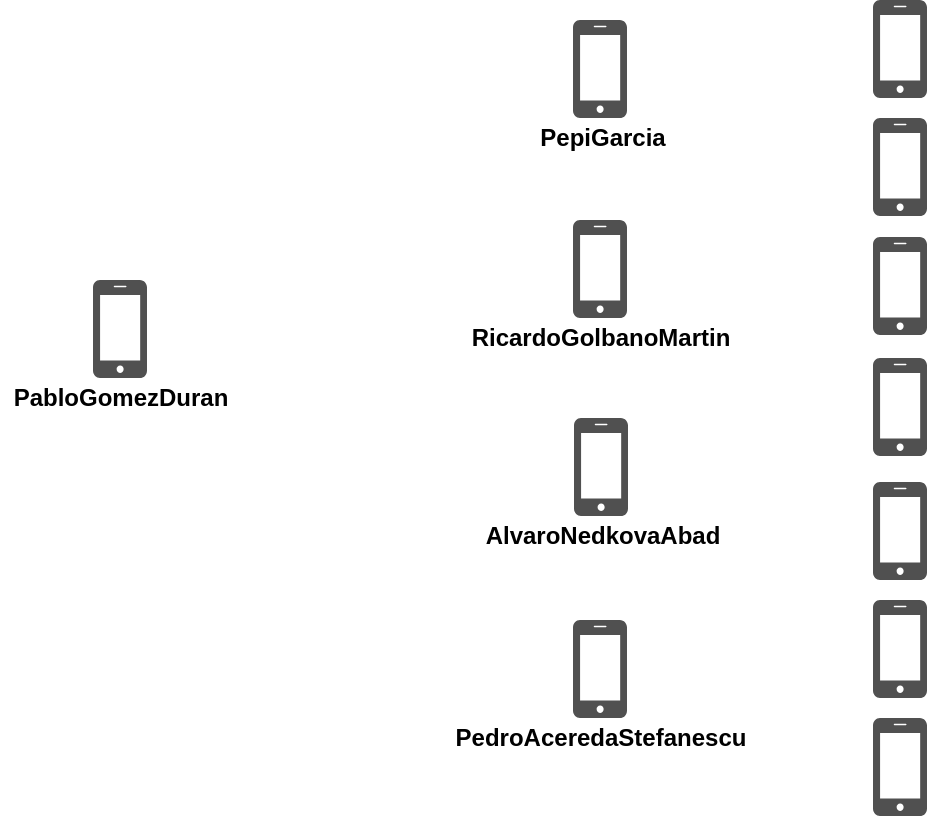 <mxfile version="12.9.8" type="device" pages="6"><diagram id="lGLQPVGKVvXacME6XfGE" name="1_WantToSentMsg"><mxGraphModel dx="998" dy="588" grid="1" gridSize="10" guides="1" tooltips="1" connect="1" arrows="1" fold="1" page="1" pageScale="1" pageWidth="827" pageHeight="1169" math="0" shadow="0"><root><mxCell id="0"/><mxCell id="1" parent="0"/><mxCell id="cwOEOD-z4oC2gfOI6fQ8-2" value="" style="pointerEvents=1;shadow=0;dashed=0;html=1;strokeColor=none;fillColor=#505050;labelPosition=center;verticalLabelPosition=bottom;verticalAlign=top;outlineConnect=0;align=center;shape=mxgraph.office.devices.cell_phone_iphone_proportional;" parent="1" vertex="1"><mxGeometry x="228.5" y="521" width="27" height="49" as="geometry"/></mxCell><mxCell id="cwOEOD-z4oC2gfOI6fQ8-3" value="" style="pointerEvents=1;shadow=0;dashed=0;html=1;strokeColor=none;fillColor=#505050;labelPosition=center;verticalLabelPosition=bottom;verticalAlign=top;outlineConnect=0;align=center;shape=mxgraph.office.devices.cell_phone_iphone_proportional;" parent="1" vertex="1"><mxGeometry x="468.5" y="691" width="27" height="49" as="geometry"/></mxCell><mxCell id="cwOEOD-z4oC2gfOI6fQ8-4" value="" style="pointerEvents=1;shadow=0;dashed=0;html=1;strokeColor=none;fillColor=#505050;labelPosition=center;verticalLabelPosition=bottom;verticalAlign=top;outlineConnect=0;align=center;shape=mxgraph.office.devices.cell_phone_iphone_proportional;" parent="1" vertex="1"><mxGeometry x="469" y="590" width="27" height="49" as="geometry"/></mxCell><mxCell id="cwOEOD-z4oC2gfOI6fQ8-5" value="" style="pointerEvents=1;shadow=0;dashed=0;html=1;strokeColor=none;fillColor=#505050;labelPosition=center;verticalLabelPosition=bottom;verticalAlign=top;outlineConnect=0;align=center;shape=mxgraph.office.devices.cell_phone_iphone_proportional;" parent="1" vertex="1"><mxGeometry x="468.5" y="491" width="27" height="49" as="geometry"/></mxCell><mxCell id="cwOEOD-z4oC2gfOI6fQ8-6" value="" style="pointerEvents=1;shadow=0;dashed=0;html=1;strokeColor=none;fillColor=#505050;labelPosition=center;verticalLabelPosition=bottom;verticalAlign=top;outlineConnect=0;align=center;shape=mxgraph.office.devices.cell_phone_iphone_proportional;" parent="1" vertex="1"><mxGeometry x="468.5" y="391" width="27" height="49" as="geometry"/></mxCell><mxCell id="cwOEOD-z4oC2gfOI6fQ8-21" value="" style="shape=image;html=1;verticalAlign=top;verticalLabelPosition=bottom;labelBackgroundColor=#ffffff;imageAspect=0;aspect=fixed;image=https://cdn4.iconfinder.com/data/icons/free-ui/64/v-26-128.png" parent="1" vertex="1"><mxGeometry x="232" y="501" width="20" height="20" as="geometry"/></mxCell><mxCell id="cwOEOD-z4oC2gfOI6fQ8-24" value="PabloGomezDuran" style="text;html=1;align=center;verticalAlign=middle;resizable=0;points=[];autosize=1;fontStyle=1" parent="1" vertex="1"><mxGeometry x="182" y="570" width="120" height="20" as="geometry"/></mxCell><mxCell id="cwOEOD-z4oC2gfOI6fQ8-25" value="RicardoGolbanoMartin" style="text;html=1;align=center;verticalAlign=middle;resizable=0;points=[];autosize=1;fontStyle=1" parent="1" vertex="1"><mxGeometry x="412" y="540" width="140" height="20" as="geometry"/></mxCell><mxCell id="cwOEOD-z4oC2gfOI6fQ8-26" value="PedroAceredaStefanescu" style="text;html=1;align=center;verticalAlign=middle;resizable=0;points=[];autosize=1;fontStyle=1" parent="1" vertex="1"><mxGeometry x="402" y="740" width="160" height="20" as="geometry"/></mxCell><mxCell id="cwOEOD-z4oC2gfOI6fQ8-27" value="AlvaroNedkovaAbad" style="text;html=1;align=center;verticalAlign=middle;resizable=0;points=[];autosize=1;fontStyle=1" parent="1" vertex="1"><mxGeometry x="417.5" y="639" width="130" height="20" as="geometry"/></mxCell><mxCell id="cwOEOD-z4oC2gfOI6fQ8-28" value="PepiGarcia" style="text;html=1;align=center;verticalAlign=middle;resizable=0;points=[];autosize=1;fontStyle=1" parent="1" vertex="1"><mxGeometry x="442.5" y="440" width="80" height="20" as="geometry"/></mxCell><mxCell id="cwOEOD-z4oC2gfOI6fQ8-31" value="" style="pointerEvents=1;shadow=0;dashed=0;html=1;strokeColor=none;fillColor=#505050;labelPosition=center;verticalLabelPosition=bottom;verticalAlign=top;outlineConnect=0;align=center;shape=mxgraph.office.devices.cell_phone_iphone_proportional;" parent="1" vertex="1"><mxGeometry x="618.5" y="560" width="27" height="49" as="geometry"/></mxCell><mxCell id="cwOEOD-z4oC2gfOI6fQ8-32" value="" style="pointerEvents=1;shadow=0;dashed=0;html=1;strokeColor=none;fillColor=#505050;labelPosition=center;verticalLabelPosition=bottom;verticalAlign=top;outlineConnect=0;align=center;shape=mxgraph.office.devices.cell_phone_iphone_proportional;" parent="1" vertex="1"><mxGeometry x="618.5" y="440" width="27" height="49" as="geometry"/></mxCell><mxCell id="cwOEOD-z4oC2gfOI6fQ8-33" value="" style="pointerEvents=1;shadow=0;dashed=0;html=1;strokeColor=none;fillColor=#505050;labelPosition=center;verticalLabelPosition=bottom;verticalAlign=top;outlineConnect=0;align=center;shape=mxgraph.office.devices.cell_phone_iphone_proportional;" parent="1" vertex="1"><mxGeometry x="618.5" y="381" width="27" height="49" as="geometry"/></mxCell><mxCell id="cwOEOD-z4oC2gfOI6fQ8-34" value="" style="pointerEvents=1;shadow=0;dashed=0;html=1;strokeColor=none;fillColor=#505050;labelPosition=center;verticalLabelPosition=bottom;verticalAlign=top;outlineConnect=0;align=center;shape=mxgraph.office.devices.cell_phone_iphone_proportional;" parent="1" vertex="1"><mxGeometry x="618.5" y="622" width="27" height="49" as="geometry"/></mxCell><mxCell id="cwOEOD-z4oC2gfOI6fQ8-35" value="" style="pointerEvents=1;shadow=0;dashed=0;html=1;strokeColor=none;fillColor=#505050;labelPosition=center;verticalLabelPosition=bottom;verticalAlign=top;outlineConnect=0;align=center;shape=mxgraph.office.devices.cell_phone_iphone_proportional;" parent="1" vertex="1"><mxGeometry x="618.5" y="681" width="27" height="49" as="geometry"/></mxCell><mxCell id="cwOEOD-z4oC2gfOI6fQ8-36" value="" style="pointerEvents=1;shadow=0;dashed=0;html=1;strokeColor=none;fillColor=#505050;labelPosition=center;verticalLabelPosition=bottom;verticalAlign=top;outlineConnect=0;align=center;shape=mxgraph.office.devices.cell_phone_iphone_proportional;" parent="1" vertex="1"><mxGeometry x="618.5" y="499.5" width="27" height="49" as="geometry"/></mxCell><mxCell id="cwOEOD-z4oC2gfOI6fQ8-37" value="" style="pointerEvents=1;shadow=0;dashed=0;html=1;strokeColor=none;fillColor=#505050;labelPosition=center;verticalLabelPosition=bottom;verticalAlign=top;outlineConnect=0;align=center;shape=mxgraph.office.devices.cell_phone_iphone_proportional;" parent="1" vertex="1"><mxGeometry x="618.5" y="740" width="27" height="49" as="geometry"/></mxCell><mxCell id="cwOEOD-z4oC2gfOI6fQ8-38" value="" style="shape=image;verticalLabelPosition=bottom;labelBackgroundColor=#ffffff;verticalAlign=top;aspect=fixed;imageAspect=0;image=https://cdn.discordapp.com/attachments/695740260474421300/696089769620275250/add-friend.png;" parent="1" vertex="1"><mxGeometry x="622.75" y="514.75" width="18.5" height="18.5" as="geometry"/></mxCell><mxCell id="cwOEOD-z4oC2gfOI6fQ8-39" value="" style="shape=image;verticalLabelPosition=bottom;labelBackgroundColor=#ffffff;verticalAlign=top;aspect=fixed;imageAspect=0;image=https://cdn.discordapp.com/attachments/695740260474421300/696089769620275250/add-friend.png;" parent="1" vertex="1"><mxGeometry x="622.75" y="637.25" width="18.5" height="18.5" as="geometry"/></mxCell><mxCell id="cwOEOD-z4oC2gfOI6fQ8-40" value="" style="shape=image;verticalLabelPosition=bottom;labelBackgroundColor=#ffffff;verticalAlign=top;aspect=fixed;imageAspect=0;image=https://cdn.discordapp.com/attachments/695740260474421300/696089769620275250/add-friend.png;" parent="1" vertex="1"><mxGeometry x="622.75" y="755.25" width="18.5" height="18.5" as="geometry"/></mxCell><mxCell id="cwOEOD-z4oC2gfOI6fQ8-41" value="" style="shape=image;verticalLabelPosition=bottom;labelBackgroundColor=#ffffff;verticalAlign=top;aspect=fixed;imageAspect=0;image=https://cdn.discordapp.com/attachments/695740260474421300/696089769620275250/add-friend.png;" parent="1" vertex="1"><mxGeometry x="472.75" y="406.25" width="18.5" height="18.5" as="geometry"/></mxCell><mxCell id="cwOEOD-z4oC2gfOI6fQ8-42" value="" style="shape=image;verticalLabelPosition=bottom;labelBackgroundColor=#ffffff;verticalAlign=top;aspect=fixed;imageAspect=0;image=https://cdn.discordapp.com/attachments/695740260474421300/696089769620275250/add-friend.png;" parent="1" vertex="1"><mxGeometry x="473.25" y="506.25" width="18.5" height="18.5" as="geometry"/></mxCell></root></mxGraphModel></diagram><diagram id="-YUhq-DxqX_0-aYN4oym" name="2_SentMsgToCloseNodes"><mxGraphModel dx="998" dy="588" grid="1" gridSize="10" guides="1" tooltips="1" connect="1" arrows="1" fold="1" page="1" pageScale="1" pageWidth="827" pageHeight="1169" math="0" shadow="0"><root><mxCell id="XX3fb3b1GdWtwNrJxlz1-0"/><mxCell id="XX3fb3b1GdWtwNrJxlz1-1" parent="XX3fb3b1GdWtwNrJxlz1-0"/><mxCell id="8pL3buR2wFAoOASnpkM0-0" value="" style="pointerEvents=1;shadow=0;dashed=0;html=1;strokeColor=none;fillColor=#505050;labelPosition=center;verticalLabelPosition=bottom;verticalAlign=top;outlineConnect=0;align=center;shape=mxgraph.office.devices.cell_phone_iphone_proportional;" parent="XX3fb3b1GdWtwNrJxlz1-1" vertex="1"><mxGeometry x="228.5" y="521" width="27" height="49" as="geometry"/></mxCell><mxCell id="8pL3buR2wFAoOASnpkM0-1" value="" style="endArrow=classic;html=1;" parent="XX3fb3b1GdWtwNrJxlz1-1" source="8pL3buR2wFAoOASnpkM0-0" target="8pL3buR2wFAoOASnpkM0-13" edge="1"><mxGeometry width="50" height="50" relative="1" as="geometry"><mxPoint x="278.5" y="571" as="sourcePoint"/><mxPoint x="468.5" y="432.25" as="targetPoint"/></mxGeometry></mxCell><mxCell id="8pL3buR2wFAoOASnpkM0-2" value="" style="endArrow=classic;html=1;" parent="XX3fb3b1GdWtwNrJxlz1-1" source="8pL3buR2wFAoOASnpkM0-0" target="8pL3buR2wFAoOASnpkM0-12" edge="1"><mxGeometry width="50" height="50" relative="1" as="geometry"><mxPoint x="265.5" y="548.75" as="sourcePoint"/><mxPoint x="468.5" y="508.694" as="targetPoint"/></mxGeometry></mxCell><mxCell id="8pL3buR2wFAoOASnpkM0-3" value="" style="endArrow=classic;html=1;" parent="XX3fb3b1GdWtwNrJxlz1-1" source="8pL3buR2wFAoOASnpkM0-0" target="8pL3buR2wFAoOASnpkM0-11" edge="1"><mxGeometry width="50" height="50" relative="1" as="geometry"><mxPoint x="265.5" y="553.306" as="sourcePoint"/><mxPoint x="468.5" y="582.306" as="targetPoint"/></mxGeometry></mxCell><mxCell id="8pL3buR2wFAoOASnpkM0-4" value="" style="endArrow=classic;html=1;entryX=0;entryY=0.612;entryDx=0;entryDy=0;entryPerimeter=0;" parent="XX3fb3b1GdWtwNrJxlz1-1" source="8pL3buR2wFAoOASnpkM0-0" target="8pL3buR2wFAoOASnpkM0-10" edge="1"><mxGeometry width="50" height="50" relative="1" as="geometry"><mxPoint x="265.5" y="557.694" as="sourcePoint"/><mxPoint x="468.5" y="658.75" as="targetPoint"/></mxGeometry></mxCell><mxCell id="8pL3buR2wFAoOASnpkM0-5" value="" style="shape=image;html=1;verticalAlign=top;verticalLabelPosition=bottom;labelBackgroundColor=#ffffff;imageAspect=0;aspect=fixed;image=https://cdn4.iconfinder.com/data/icons/free-ui/64/v-26-128.png" parent="XX3fb3b1GdWtwNrJxlz1-1" vertex="1"><mxGeometry x="358.5" y="651" width="20" height="20" as="geometry"/></mxCell><mxCell id="8pL3buR2wFAoOASnpkM0-6" value="" style="shape=image;html=1;verticalAlign=top;verticalLabelPosition=bottom;labelBackgroundColor=#ffffff;imageAspect=0;aspect=fixed;image=https://cdn4.iconfinder.com/data/icons/free-ui/64/v-26-128.png" parent="XX3fb3b1GdWtwNrJxlz1-1" vertex="1"><mxGeometry x="368.5" y="505.5" width="20" height="20" as="geometry"/></mxCell><mxCell id="8pL3buR2wFAoOASnpkM0-7" value="" style="shape=image;html=1;verticalAlign=top;verticalLabelPosition=bottom;labelBackgroundColor=#ffffff;imageAspect=0;aspect=fixed;image=https://cdn4.iconfinder.com/data/icons/free-ui/64/v-26-128.png" parent="XX3fb3b1GdWtwNrJxlz1-1" vertex="1"><mxGeometry x="358.5" y="450" width="20" height="20" as="geometry"/></mxCell><mxCell id="8pL3buR2wFAoOASnpkM0-8" value="" style="shape=image;html=1;verticalAlign=top;verticalLabelPosition=bottom;labelBackgroundColor=#ffffff;imageAspect=0;aspect=fixed;image=https://cdn4.iconfinder.com/data/icons/free-ui/64/v-26-128.png" parent="XX3fb3b1GdWtwNrJxlz1-1" vertex="1"><mxGeometry x="368.5" y="590" width="20" height="20" as="geometry"/></mxCell><mxCell id="8pL3buR2wFAoOASnpkM0-9" value="PabloGomezDuran" style="text;html=1;align=center;verticalAlign=middle;resizable=0;points=[];autosize=1;fontStyle=1" parent="XX3fb3b1GdWtwNrJxlz1-1" vertex="1"><mxGeometry x="182" y="570" width="120" height="20" as="geometry"/></mxCell><mxCell id="8pL3buR2wFAoOASnpkM0-10" value="" style="pointerEvents=1;shadow=0;dashed=0;html=1;strokeColor=none;fillColor=#505050;labelPosition=center;verticalLabelPosition=bottom;verticalAlign=top;outlineConnect=0;align=center;shape=mxgraph.office.devices.cell_phone_iphone_proportional;" parent="XX3fb3b1GdWtwNrJxlz1-1" vertex="1"><mxGeometry x="468.5" y="691" width="27" height="49" as="geometry"/></mxCell><mxCell id="8pL3buR2wFAoOASnpkM0-11" value="" style="pointerEvents=1;shadow=0;dashed=0;html=1;strokeColor=none;fillColor=#505050;labelPosition=center;verticalLabelPosition=bottom;verticalAlign=top;outlineConnect=0;align=center;shape=mxgraph.office.devices.cell_phone_iphone_proportional;" parent="XX3fb3b1GdWtwNrJxlz1-1" vertex="1"><mxGeometry x="469" y="590" width="27" height="49" as="geometry"/></mxCell><mxCell id="8pL3buR2wFAoOASnpkM0-12" value="" style="pointerEvents=1;shadow=0;dashed=0;html=1;strokeColor=none;fillColor=#505050;labelPosition=center;verticalLabelPosition=bottom;verticalAlign=top;outlineConnect=0;align=center;shape=mxgraph.office.devices.cell_phone_iphone_proportional;" parent="XX3fb3b1GdWtwNrJxlz1-1" vertex="1"><mxGeometry x="468.5" y="491" width="27" height="49" as="geometry"/></mxCell><mxCell id="8pL3buR2wFAoOASnpkM0-13" value="" style="pointerEvents=1;shadow=0;dashed=0;html=1;strokeColor=none;fillColor=#505050;labelPosition=center;verticalLabelPosition=bottom;verticalAlign=top;outlineConnect=0;align=center;shape=mxgraph.office.devices.cell_phone_iphone_proportional;" parent="XX3fb3b1GdWtwNrJxlz1-1" vertex="1"><mxGeometry x="468.5" y="391" width="27" height="49" as="geometry"/></mxCell><mxCell id="8pL3buR2wFAoOASnpkM0-14" value="RicardoGolbanoMartin" style="text;html=1;align=center;verticalAlign=middle;resizable=0;points=[];autosize=1;fontStyle=1" parent="XX3fb3b1GdWtwNrJxlz1-1" vertex="1"><mxGeometry x="412" y="540" width="140" height="20" as="geometry"/></mxCell><mxCell id="8pL3buR2wFAoOASnpkM0-15" value="PedroAceredaStefanescu" style="text;html=1;align=center;verticalAlign=middle;resizable=0;points=[];autosize=1;fontStyle=1" parent="XX3fb3b1GdWtwNrJxlz1-1" vertex="1"><mxGeometry x="402" y="740" width="160" height="20" as="geometry"/></mxCell><mxCell id="8pL3buR2wFAoOASnpkM0-16" value="AlvaroNedkovaAbad" style="text;html=1;align=center;verticalAlign=middle;resizable=0;points=[];autosize=1;fontStyle=1" parent="XX3fb3b1GdWtwNrJxlz1-1" vertex="1"><mxGeometry x="417.5" y="639" width="130" height="20" as="geometry"/></mxCell><mxCell id="8pL3buR2wFAoOASnpkM0-17" value="PepiGarcia" style="text;html=1;align=center;verticalAlign=middle;resizable=0;points=[];autosize=1;fontStyle=1" parent="XX3fb3b1GdWtwNrJxlz1-1" vertex="1"><mxGeometry x="442.5" y="440" width="80" height="20" as="geometry"/></mxCell><mxCell id="8pL3buR2wFAoOASnpkM0-18" value="" style="pointerEvents=1;shadow=0;dashed=0;html=1;strokeColor=none;fillColor=#505050;labelPosition=center;verticalLabelPosition=bottom;verticalAlign=top;outlineConnect=0;align=center;shape=mxgraph.office.devices.cell_phone_iphone_proportional;" parent="XX3fb3b1GdWtwNrJxlz1-1" vertex="1"><mxGeometry x="618.5" y="560" width="27" height="49" as="geometry"/></mxCell><mxCell id="8pL3buR2wFAoOASnpkM0-19" value="" style="pointerEvents=1;shadow=0;dashed=0;html=1;strokeColor=none;fillColor=#505050;labelPosition=center;verticalLabelPosition=bottom;verticalAlign=top;outlineConnect=0;align=center;shape=mxgraph.office.devices.cell_phone_iphone_proportional;" parent="XX3fb3b1GdWtwNrJxlz1-1" vertex="1"><mxGeometry x="618.5" y="440" width="27" height="49" as="geometry"/></mxCell><mxCell id="8pL3buR2wFAoOASnpkM0-20" value="" style="pointerEvents=1;shadow=0;dashed=0;html=1;strokeColor=none;fillColor=#505050;labelPosition=center;verticalLabelPosition=bottom;verticalAlign=top;outlineConnect=0;align=center;shape=mxgraph.office.devices.cell_phone_iphone_proportional;" parent="XX3fb3b1GdWtwNrJxlz1-1" vertex="1"><mxGeometry x="618.5" y="381" width="27" height="49" as="geometry"/></mxCell><mxCell id="8pL3buR2wFAoOASnpkM0-21" value="" style="pointerEvents=1;shadow=0;dashed=0;html=1;strokeColor=none;fillColor=#505050;labelPosition=center;verticalLabelPosition=bottom;verticalAlign=top;outlineConnect=0;align=center;shape=mxgraph.office.devices.cell_phone_iphone_proportional;" parent="XX3fb3b1GdWtwNrJxlz1-1" vertex="1"><mxGeometry x="618.5" y="622" width="27" height="49" as="geometry"/></mxCell><mxCell id="8pL3buR2wFAoOASnpkM0-22" value="" style="pointerEvents=1;shadow=0;dashed=0;html=1;strokeColor=none;fillColor=#505050;labelPosition=center;verticalLabelPosition=bottom;verticalAlign=top;outlineConnect=0;align=center;shape=mxgraph.office.devices.cell_phone_iphone_proportional;" parent="XX3fb3b1GdWtwNrJxlz1-1" vertex="1"><mxGeometry x="618.5" y="681" width="27" height="49" as="geometry"/></mxCell><mxCell id="8pL3buR2wFAoOASnpkM0-23" value="" style="pointerEvents=1;shadow=0;dashed=0;html=1;strokeColor=none;fillColor=#505050;labelPosition=center;verticalLabelPosition=bottom;verticalAlign=top;outlineConnect=0;align=center;shape=mxgraph.office.devices.cell_phone_iphone_proportional;" parent="XX3fb3b1GdWtwNrJxlz1-1" vertex="1"><mxGeometry x="618.5" y="499.5" width="27" height="49" as="geometry"/></mxCell><mxCell id="8pL3buR2wFAoOASnpkM0-24" value="" style="pointerEvents=1;shadow=0;dashed=0;html=1;strokeColor=none;fillColor=#505050;labelPosition=center;verticalLabelPosition=bottom;verticalAlign=top;outlineConnect=0;align=center;shape=mxgraph.office.devices.cell_phone_iphone_proportional;" parent="XX3fb3b1GdWtwNrJxlz1-1" vertex="1"><mxGeometry x="618.5" y="740" width="27" height="49" as="geometry"/></mxCell><mxCell id="8pL3buR2wFAoOASnpkM0-25" value="" style="shape=image;verticalLabelPosition=bottom;labelBackgroundColor=#ffffff;verticalAlign=top;aspect=fixed;imageAspect=0;image=https://cdn.discordapp.com/attachments/695740260474421300/696089769620275250/add-friend.png;" parent="XX3fb3b1GdWtwNrJxlz1-1" vertex="1"><mxGeometry x="622.75" y="514.75" width="18.5" height="18.5" as="geometry"/></mxCell><mxCell id="8pL3buR2wFAoOASnpkM0-26" value="" style="shape=image;verticalLabelPosition=bottom;labelBackgroundColor=#ffffff;verticalAlign=top;aspect=fixed;imageAspect=0;image=https://cdn.discordapp.com/attachments/695740260474421300/696089769620275250/add-friend.png;" parent="XX3fb3b1GdWtwNrJxlz1-1" vertex="1"><mxGeometry x="622.75" y="637.25" width="18.5" height="18.5" as="geometry"/></mxCell><mxCell id="8pL3buR2wFAoOASnpkM0-27" value="" style="shape=image;verticalLabelPosition=bottom;labelBackgroundColor=#ffffff;verticalAlign=top;aspect=fixed;imageAspect=0;image=https://cdn.discordapp.com/attachments/695740260474421300/696089769620275250/add-friend.png;" parent="XX3fb3b1GdWtwNrJxlz1-1" vertex="1"><mxGeometry x="622.75" y="755.25" width="18.5" height="18.5" as="geometry"/></mxCell><mxCell id="8pL3buR2wFAoOASnpkM0-28" value="" style="shape=image;verticalLabelPosition=bottom;labelBackgroundColor=#ffffff;verticalAlign=top;aspect=fixed;imageAspect=0;image=https://cdn.discordapp.com/attachments/695740260474421300/696089769620275250/add-friend.png;" parent="XX3fb3b1GdWtwNrJxlz1-1" vertex="1"><mxGeometry x="472.75" y="406.25" width="18.5" height="18.5" as="geometry"/></mxCell><mxCell id="8pL3buR2wFAoOASnpkM0-29" value="" style="shape=image;verticalLabelPosition=bottom;labelBackgroundColor=#ffffff;verticalAlign=top;aspect=fixed;imageAspect=0;image=https://cdn.discordapp.com/attachments/695740260474421300/696089769620275250/add-friend.png;" parent="XX3fb3b1GdWtwNrJxlz1-1" vertex="1"><mxGeometry x="473.25" y="506.25" width="18.5" height="18.5" as="geometry"/></mxCell></root></mxGraphModel></diagram><diagram id="1uxezKSNGuDd1SOYGRXi" name="3_NodesToOhterNodes"><mxGraphModel dx="998" dy="588" grid="1" gridSize="10" guides="1" tooltips="1" connect="1" arrows="1" fold="1" page="1" pageScale="1" pageWidth="827" pageHeight="1169" math="0" shadow="0"><root><mxCell id="8YBxcn1XYPXq8IDSd89--0"/><mxCell id="8YBxcn1XYPXq8IDSd89--1" parent="8YBxcn1XYPXq8IDSd89--0"/><mxCell id="8YBxcn1XYPXq8IDSd89--2" value="" style="pointerEvents=1;shadow=0;dashed=0;html=1;strokeColor=none;fillColor=#505050;labelPosition=center;verticalLabelPosition=bottom;verticalAlign=top;outlineConnect=0;align=center;shape=mxgraph.office.devices.cell_phone_iphone_proportional;" parent="8YBxcn1XYPXq8IDSd89--1" vertex="1"><mxGeometry x="228.5" y="526" width="27" height="49" as="geometry"/></mxCell><mxCell id="8YBxcn1XYPXq8IDSd89--3" value="" style="shape=image;html=1;verticalAlign=top;verticalLabelPosition=bottom;labelBackgroundColor=#ffffff;imageAspect=0;aspect=fixed;image=https://cdn4.iconfinder.com/data/icons/free-ui/64/v-26-128.png" parent="8YBxcn1XYPXq8IDSd89--1" vertex="1"><mxGeometry x="472.5" y="676" width="20" height="20" as="geometry"/></mxCell><mxCell id="8YBxcn1XYPXq8IDSd89--4" value="" style="shape=image;html=1;verticalAlign=top;verticalLabelPosition=bottom;labelBackgroundColor=#ffffff;imageAspect=0;aspect=fixed;image=https://cdn4.iconfinder.com/data/icons/free-ui/64/v-26-128.png" parent="8YBxcn1XYPXq8IDSd89--1" vertex="1"><mxGeometry x="472" y="475" width="20" height="20" as="geometry"/></mxCell><mxCell id="8YBxcn1XYPXq8IDSd89--5" value="" style="shape=image;html=1;verticalAlign=top;verticalLabelPosition=bottom;labelBackgroundColor=#ffffff;imageAspect=0;aspect=fixed;image=https://cdn4.iconfinder.com/data/icons/free-ui/64/v-26-128.png" parent="8YBxcn1XYPXq8IDSd89--1" vertex="1"><mxGeometry x="472.5" y="376" width="20" height="20" as="geometry"/></mxCell><mxCell id="8YBxcn1XYPXq8IDSd89--6" value="" style="shape=image;html=1;verticalAlign=top;verticalLabelPosition=bottom;labelBackgroundColor=#ffffff;imageAspect=0;aspect=fixed;image=https://cdn4.iconfinder.com/data/icons/free-ui/64/v-26-128.png" parent="8YBxcn1XYPXq8IDSd89--1" vertex="1"><mxGeometry x="472" y="575" width="20" height="20" as="geometry"/></mxCell><mxCell id="8YBxcn1XYPXq8IDSd89--7" value="PabloGomezDuran" style="text;html=1;align=center;verticalAlign=middle;resizable=0;points=[];autosize=1;fontStyle=1" parent="8YBxcn1XYPXq8IDSd89--1" vertex="1"><mxGeometry x="182" y="575" width="120" height="20" as="geometry"/></mxCell><mxCell id="8YBxcn1XYPXq8IDSd89--8" value="" style="pointerEvents=1;shadow=0;dashed=0;html=1;strokeColor=none;fillColor=#505050;labelPosition=center;verticalLabelPosition=bottom;verticalAlign=top;outlineConnect=0;align=center;shape=mxgraph.office.devices.cell_phone_iphone_proportional;" parent="8YBxcn1XYPXq8IDSd89--1" vertex="1"><mxGeometry x="468.5" y="696" width="27" height="49" as="geometry"/></mxCell><mxCell id="8YBxcn1XYPXq8IDSd89--9" value="" style="pointerEvents=1;shadow=0;dashed=0;html=1;strokeColor=none;fillColor=#505050;labelPosition=center;verticalLabelPosition=bottom;verticalAlign=top;outlineConnect=0;align=center;shape=mxgraph.office.devices.cell_phone_iphone_proportional;" parent="8YBxcn1XYPXq8IDSd89--1" vertex="1"><mxGeometry x="469" y="595" width="27" height="49" as="geometry"/></mxCell><mxCell id="8YBxcn1XYPXq8IDSd89--10" value="" style="pointerEvents=1;shadow=0;dashed=0;html=1;strokeColor=none;fillColor=#505050;labelPosition=center;verticalLabelPosition=bottom;verticalAlign=top;outlineConnect=0;align=center;shape=mxgraph.office.devices.cell_phone_iphone_proportional;" parent="8YBxcn1XYPXq8IDSd89--1" vertex="1"><mxGeometry x="468.5" y="496" width="27" height="49" as="geometry"/></mxCell><mxCell id="8YBxcn1XYPXq8IDSd89--11" value="" style="pointerEvents=1;shadow=0;dashed=0;html=1;strokeColor=none;fillColor=#505050;labelPosition=center;verticalLabelPosition=bottom;verticalAlign=top;outlineConnect=0;align=center;shape=mxgraph.office.devices.cell_phone_iphone_proportional;" parent="8YBxcn1XYPXq8IDSd89--1" vertex="1"><mxGeometry x="468.5" y="396" width="27" height="49" as="geometry"/></mxCell><mxCell id="8YBxcn1XYPXq8IDSd89--12" value="RicardoGolbanoMartin" style="text;html=1;align=center;verticalAlign=middle;resizable=0;points=[];autosize=1;fontStyle=1" parent="8YBxcn1XYPXq8IDSd89--1" vertex="1"><mxGeometry x="412" y="545" width="140" height="20" as="geometry"/></mxCell><mxCell id="8YBxcn1XYPXq8IDSd89--13" value="PedroAceredaStefanescu" style="text;html=1;align=center;verticalAlign=middle;resizable=0;points=[];autosize=1;fontStyle=1" parent="8YBxcn1XYPXq8IDSd89--1" vertex="1"><mxGeometry x="402" y="745" width="160" height="20" as="geometry"/></mxCell><mxCell id="8YBxcn1XYPXq8IDSd89--14" value="AlvaroNedkovaAbad" style="text;html=1;align=center;verticalAlign=middle;resizable=0;points=[];autosize=1;fontStyle=1" parent="8YBxcn1XYPXq8IDSd89--1" vertex="1"><mxGeometry x="417.5" y="644" width="130" height="20" as="geometry"/></mxCell><mxCell id="8YBxcn1XYPXq8IDSd89--15" value="PepiGarcia" style="text;html=1;align=center;verticalAlign=middle;resizable=0;points=[];autosize=1;fontStyle=1" parent="8YBxcn1XYPXq8IDSd89--1" vertex="1"><mxGeometry x="442.5" y="445" width="80" height="20" as="geometry"/></mxCell><mxCell id="8YBxcn1XYPXq8IDSd89--16" value="" style="pointerEvents=1;shadow=0;dashed=0;html=1;strokeColor=none;fillColor=#505050;labelPosition=center;verticalLabelPosition=bottom;verticalAlign=top;outlineConnect=0;align=center;shape=mxgraph.office.devices.cell_phone_iphone_proportional;" parent="8YBxcn1XYPXq8IDSd89--1" vertex="1"><mxGeometry x="618.5" y="565" width="27" height="49" as="geometry"/></mxCell><mxCell id="8YBxcn1XYPXq8IDSd89--17" value="" style="pointerEvents=1;shadow=0;dashed=0;html=1;strokeColor=none;fillColor=#505050;labelPosition=center;verticalLabelPosition=bottom;verticalAlign=top;outlineConnect=0;align=center;shape=mxgraph.office.devices.cell_phone_iphone_proportional;" parent="8YBxcn1XYPXq8IDSd89--1" vertex="1"><mxGeometry x="618.5" y="445" width="27" height="49" as="geometry"/></mxCell><mxCell id="8YBxcn1XYPXq8IDSd89--18" value="" style="pointerEvents=1;shadow=0;dashed=0;html=1;strokeColor=none;fillColor=#505050;labelPosition=center;verticalLabelPosition=bottom;verticalAlign=top;outlineConnect=0;align=center;shape=mxgraph.office.devices.cell_phone_iphone_proportional;" parent="8YBxcn1XYPXq8IDSd89--1" vertex="1"><mxGeometry x="618.5" y="386" width="27" height="49" as="geometry"/></mxCell><mxCell id="8YBxcn1XYPXq8IDSd89--19" value="" style="pointerEvents=1;shadow=0;dashed=0;html=1;strokeColor=none;fillColor=#505050;labelPosition=center;verticalLabelPosition=bottom;verticalAlign=top;outlineConnect=0;align=center;shape=mxgraph.office.devices.cell_phone_iphone_proportional;" parent="8YBxcn1XYPXq8IDSd89--1" vertex="1"><mxGeometry x="618.5" y="627" width="27" height="49" as="geometry"/></mxCell><mxCell id="8YBxcn1XYPXq8IDSd89--20" value="" style="pointerEvents=1;shadow=0;dashed=0;html=1;strokeColor=none;fillColor=#505050;labelPosition=center;verticalLabelPosition=bottom;verticalAlign=top;outlineConnect=0;align=center;shape=mxgraph.office.devices.cell_phone_iphone_proportional;" parent="8YBxcn1XYPXq8IDSd89--1" vertex="1"><mxGeometry x="618.5" y="686" width="27" height="49" as="geometry"/></mxCell><mxCell id="8YBxcn1XYPXq8IDSd89--21" value="" style="pointerEvents=1;shadow=0;dashed=0;html=1;strokeColor=none;fillColor=#505050;labelPosition=center;verticalLabelPosition=bottom;verticalAlign=top;outlineConnect=0;align=center;shape=mxgraph.office.devices.cell_phone_iphone_proportional;" parent="8YBxcn1XYPXq8IDSd89--1" vertex="1"><mxGeometry x="618.5" y="504.5" width="27" height="49" as="geometry"/></mxCell><mxCell id="8YBxcn1XYPXq8IDSd89--22" value="" style="pointerEvents=1;shadow=0;dashed=0;html=1;strokeColor=none;fillColor=#505050;labelPosition=center;verticalLabelPosition=bottom;verticalAlign=top;outlineConnect=0;align=center;shape=mxgraph.office.devices.cell_phone_iphone_proportional;" parent="8YBxcn1XYPXq8IDSd89--1" vertex="1"><mxGeometry x="618.5" y="745" width="27" height="49" as="geometry"/></mxCell><mxCell id="8YBxcn1XYPXq8IDSd89--23" value="" style="endArrow=classic;html=1;" parent="8YBxcn1XYPXq8IDSd89--1" source="8YBxcn1XYPXq8IDSd89--8" target="8YBxcn1XYPXq8IDSd89--19" edge="1"><mxGeometry width="50" height="50" relative="1" as="geometry"><mxPoint x="538.5" y="736" as="sourcePoint"/><mxPoint x="588.5" y="686" as="targetPoint"/></mxGeometry></mxCell><mxCell id="8YBxcn1XYPXq8IDSd89--24" value="" style="endArrow=classic;html=1;" parent="8YBxcn1XYPXq8IDSd89--1" source="8YBxcn1XYPXq8IDSd89--8" target="8YBxcn1XYPXq8IDSd89--20" edge="1"><mxGeometry width="50" height="50" relative="1" as="geometry"><mxPoint x="505.5" y="724.29" as="sourcePoint"/><mxPoint x="628.5" y="667.71" as="targetPoint"/></mxGeometry></mxCell><mxCell id="8YBxcn1XYPXq8IDSd89--25" value="" style="endArrow=classic;html=1;" parent="8YBxcn1XYPXq8IDSd89--1" source="8YBxcn1XYPXq8IDSd89--8" target="8YBxcn1XYPXq8IDSd89--22" edge="1"><mxGeometry width="50" height="50" relative="1" as="geometry"><mxPoint x="505.5" y="729.6" as="sourcePoint"/><mxPoint x="628.5" y="721.4" as="targetPoint"/></mxGeometry></mxCell><mxCell id="8YBxcn1XYPXq8IDSd89--26" value="" style="endArrow=classic;html=1;" parent="8YBxcn1XYPXq8IDSd89--1" source="8YBxcn1XYPXq8IDSd89--9" target="8YBxcn1XYPXq8IDSd89--19" edge="1"><mxGeometry width="50" height="50" relative="1" as="geometry"><mxPoint x="505.5" y="724.29" as="sourcePoint"/><mxPoint x="628.5" y="667.71" as="targetPoint"/></mxGeometry></mxCell><mxCell id="8YBxcn1XYPXq8IDSd89--27" value="" style="endArrow=classic;html=1;" parent="8YBxcn1XYPXq8IDSd89--1" source="8YBxcn1XYPXq8IDSd89--10" target="8YBxcn1XYPXq8IDSd89--16" edge="1"><mxGeometry width="50" height="50" relative="1" as="geometry"><mxPoint x="530.5" y="528.5" as="sourcePoint"/><mxPoint x="653" y="552.22" as="targetPoint"/></mxGeometry></mxCell><mxCell id="8YBxcn1XYPXq8IDSd89--28" value="" style="endArrow=classic;html=1;" parent="8YBxcn1XYPXq8IDSd89--1" source="8YBxcn1XYPXq8IDSd89--10" target="8YBxcn1XYPXq8IDSd89--17" edge="1"><mxGeometry width="50" height="50" relative="1" as="geometry"><mxPoint x="530.5" y="528.5" as="sourcePoint"/><mxPoint x="628.5" y="591.387" as="targetPoint"/></mxGeometry></mxCell><mxCell id="8YBxcn1XYPXq8IDSd89--29" value="" style="endArrow=classic;html=1;" parent="8YBxcn1XYPXq8IDSd89--1" source="8YBxcn1XYPXq8IDSd89--11" target="8YBxcn1XYPXq8IDSd89--21" edge="1"><mxGeometry width="50" height="50" relative="1" as="geometry"><mxPoint x="530.5" y="466" as="sourcePoint"/><mxPoint x="628.5" y="487.347" as="targetPoint"/></mxGeometry></mxCell><mxCell id="8YBxcn1XYPXq8IDSd89--30" value="" style="endArrow=classic;html=1;" parent="8YBxcn1XYPXq8IDSd89--1" source="8YBxcn1XYPXq8IDSd89--11" target="8YBxcn1XYPXq8IDSd89--18" edge="1"><mxGeometry width="50" height="50" relative="1" as="geometry"><mxPoint x="530.5" y="428.5" as="sourcePoint"/><mxPoint x="628.5" y="525.633" as="targetPoint"/></mxGeometry></mxCell><mxCell id="8YBxcn1XYPXq8IDSd89--31" value="" style="shape=image;verticalLabelPosition=bottom;labelBackgroundColor=#ffffff;verticalAlign=top;aspect=fixed;imageAspect=0;image=https://cdn.discordapp.com/attachments/695740260474421300/696089769620275250/add-friend.png;" parent="8YBxcn1XYPXq8IDSd89--1" vertex="1"><mxGeometry x="622.75" y="519.75" width="18.5" height="18.5" as="geometry"/></mxCell><mxCell id="8YBxcn1XYPXq8IDSd89--32" value="" style="shape=image;verticalLabelPosition=bottom;labelBackgroundColor=#ffffff;verticalAlign=top;aspect=fixed;imageAspect=0;image=https://cdn.discordapp.com/attachments/695740260474421300/696089769620275250/add-friend.png;" parent="8YBxcn1XYPXq8IDSd89--1" vertex="1"><mxGeometry x="622.75" y="642.25" width="18.5" height="18.5" as="geometry"/></mxCell><mxCell id="8YBxcn1XYPXq8IDSd89--33" value="" style="shape=image;verticalLabelPosition=bottom;labelBackgroundColor=#ffffff;verticalAlign=top;aspect=fixed;imageAspect=0;image=https://cdn.discordapp.com/attachments/695740260474421300/696089769620275250/add-friend.png;" parent="8YBxcn1XYPXq8IDSd89--1" vertex="1"><mxGeometry x="622.75" y="760.25" width="18.5" height="18.5" as="geometry"/></mxCell><mxCell id="8YBxcn1XYPXq8IDSd89--34" value="" style="shape=image;verticalLabelPosition=bottom;labelBackgroundColor=#ffffff;verticalAlign=top;aspect=fixed;imageAspect=0;image=https://cdn.discordapp.com/attachments/695740260474421300/696089769620275250/add-friend.png;" parent="8YBxcn1XYPXq8IDSd89--1" vertex="1"><mxGeometry x="472.75" y="411.25" width="18.5" height="18.5" as="geometry"/></mxCell><mxCell id="8YBxcn1XYPXq8IDSd89--35" value="" style="shape=image;verticalLabelPosition=bottom;labelBackgroundColor=#ffffff;verticalAlign=top;aspect=fixed;imageAspect=0;image=https://cdn.discordapp.com/attachments/695740260474421300/696089769620275250/add-friend.png;" parent="8YBxcn1XYPXq8IDSd89--1" vertex="1"><mxGeometry x="473.25" y="511.25" width="18.5" height="18.5" as="geometry"/></mxCell></root></mxGraphModel></diagram><diagram id="Ko_NUfnJQ7RwSAIbZq2Y" name="23_sendMsgs"><mxGraphModel dx="998" dy="588" grid="1" gridSize="10" guides="1" tooltips="1" connect="1" arrows="1" fold="1" page="1" pageScale="1" pageWidth="827" pageHeight="1169" math="0" shadow="0"><root><mxCell id="GLp1xOfwfkfcXyAucTCz-0"/><mxCell id="GLp1xOfwfkfcXyAucTCz-1" parent="GLp1xOfwfkfcXyAucTCz-0"/><mxCell id="xhv_7MrwfX2fYmrxya3b-0" value="" style="pointerEvents=1;shadow=0;dashed=0;html=1;strokeColor=none;fillColor=#505050;labelPosition=center;verticalLabelPosition=bottom;verticalAlign=top;outlineConnect=0;align=center;shape=mxgraph.office.devices.cell_phone_iphone_proportional;" vertex="1" parent="GLp1xOfwfkfcXyAucTCz-1"><mxGeometry x="228.5" y="526" width="27" height="49" as="geometry"/></mxCell><mxCell id="xhv_7MrwfX2fYmrxya3b-5" value="PabloGomezDuran" style="text;html=1;align=center;verticalAlign=middle;resizable=0;points=[];autosize=1;fontStyle=1" vertex="1" parent="GLp1xOfwfkfcXyAucTCz-1"><mxGeometry x="182" y="575" width="120" height="20" as="geometry"/></mxCell><mxCell id="xhv_7MrwfX2fYmrxya3b-6" value="" style="pointerEvents=1;shadow=0;dashed=0;html=1;strokeColor=none;fillColor=#505050;labelPosition=center;verticalLabelPosition=bottom;verticalAlign=top;outlineConnect=0;align=center;shape=mxgraph.office.devices.cell_phone_iphone_proportional;" vertex="1" parent="GLp1xOfwfkfcXyAucTCz-1"><mxGeometry x="468.5" y="696" width="27" height="49" as="geometry"/></mxCell><mxCell id="xhv_7MrwfX2fYmrxya3b-7" value="" style="pointerEvents=1;shadow=0;dashed=0;html=1;strokeColor=none;fillColor=#505050;labelPosition=center;verticalLabelPosition=bottom;verticalAlign=top;outlineConnect=0;align=center;shape=mxgraph.office.devices.cell_phone_iphone_proportional;" vertex="1" parent="GLp1xOfwfkfcXyAucTCz-1"><mxGeometry x="469" y="595" width="27" height="49" as="geometry"/></mxCell><mxCell id="xhv_7MrwfX2fYmrxya3b-8" value="" style="pointerEvents=1;shadow=0;dashed=0;html=1;strokeColor=none;fillColor=#505050;labelPosition=center;verticalLabelPosition=bottom;verticalAlign=top;outlineConnect=0;align=center;shape=mxgraph.office.devices.cell_phone_iphone_proportional;" vertex="1" parent="GLp1xOfwfkfcXyAucTCz-1"><mxGeometry x="468.5" y="496" width="27" height="49" as="geometry"/></mxCell><mxCell id="xhv_7MrwfX2fYmrxya3b-9" value="" style="pointerEvents=1;shadow=0;dashed=0;html=1;strokeColor=none;fillColor=#505050;labelPosition=center;verticalLabelPosition=bottom;verticalAlign=top;outlineConnect=0;align=center;shape=mxgraph.office.devices.cell_phone_iphone_proportional;" vertex="1" parent="GLp1xOfwfkfcXyAucTCz-1"><mxGeometry x="468.5" y="396" width="27" height="49" as="geometry"/></mxCell><mxCell id="xhv_7MrwfX2fYmrxya3b-10" value="RicardoGolbanoMartin" style="text;html=1;align=center;verticalAlign=middle;resizable=0;points=[];autosize=1;fontStyle=1" vertex="1" parent="GLp1xOfwfkfcXyAucTCz-1"><mxGeometry x="412" y="545" width="140" height="20" as="geometry"/></mxCell><mxCell id="xhv_7MrwfX2fYmrxya3b-11" value="PedroAceredaStefanescu" style="text;html=1;align=center;verticalAlign=middle;resizable=0;points=[];autosize=1;fontStyle=1" vertex="1" parent="GLp1xOfwfkfcXyAucTCz-1"><mxGeometry x="402" y="745" width="160" height="20" as="geometry"/></mxCell><mxCell id="xhv_7MrwfX2fYmrxya3b-12" value="AlvaroNedkovaAbad" style="text;html=1;align=center;verticalAlign=middle;resizable=0;points=[];autosize=1;fontStyle=1" vertex="1" parent="GLp1xOfwfkfcXyAucTCz-1"><mxGeometry x="417.5" y="644" width="130" height="20" as="geometry"/></mxCell><mxCell id="xhv_7MrwfX2fYmrxya3b-13" value="PepiGarcia" style="text;html=1;align=center;verticalAlign=middle;resizable=0;points=[];autosize=1;fontStyle=1" vertex="1" parent="GLp1xOfwfkfcXyAucTCz-1"><mxGeometry x="442.5" y="445" width="80" height="20" as="geometry"/></mxCell><mxCell id="xhv_7MrwfX2fYmrxya3b-14" value="" style="pointerEvents=1;shadow=0;dashed=0;html=1;strokeColor=none;fillColor=#505050;labelPosition=center;verticalLabelPosition=bottom;verticalAlign=top;outlineConnect=0;align=center;shape=mxgraph.office.devices.cell_phone_iphone_proportional;" vertex="1" parent="GLp1xOfwfkfcXyAucTCz-1"><mxGeometry x="618.5" y="565" width="27" height="49" as="geometry"/></mxCell><mxCell id="xhv_7MrwfX2fYmrxya3b-15" value="" style="pointerEvents=1;shadow=0;dashed=0;html=1;strokeColor=none;fillColor=#505050;labelPosition=center;verticalLabelPosition=bottom;verticalAlign=top;outlineConnect=0;align=center;shape=mxgraph.office.devices.cell_phone_iphone_proportional;" vertex="1" parent="GLp1xOfwfkfcXyAucTCz-1"><mxGeometry x="618.5" y="445" width="27" height="49" as="geometry"/></mxCell><mxCell id="xhv_7MrwfX2fYmrxya3b-16" value="" style="pointerEvents=1;shadow=0;dashed=0;html=1;strokeColor=none;fillColor=#505050;labelPosition=center;verticalLabelPosition=bottom;verticalAlign=top;outlineConnect=0;align=center;shape=mxgraph.office.devices.cell_phone_iphone_proportional;" vertex="1" parent="GLp1xOfwfkfcXyAucTCz-1"><mxGeometry x="618.5" y="386" width="27" height="49" as="geometry"/></mxCell><mxCell id="xhv_7MrwfX2fYmrxya3b-17" value="" style="pointerEvents=1;shadow=0;dashed=0;html=1;strokeColor=none;fillColor=#505050;labelPosition=center;verticalLabelPosition=bottom;verticalAlign=top;outlineConnect=0;align=center;shape=mxgraph.office.devices.cell_phone_iphone_proportional;" vertex="1" parent="GLp1xOfwfkfcXyAucTCz-1"><mxGeometry x="618.5" y="627" width="27" height="49" as="geometry"/></mxCell><mxCell id="xhv_7MrwfX2fYmrxya3b-18" value="" style="pointerEvents=1;shadow=0;dashed=0;html=1;strokeColor=none;fillColor=#505050;labelPosition=center;verticalLabelPosition=bottom;verticalAlign=top;outlineConnect=0;align=center;shape=mxgraph.office.devices.cell_phone_iphone_proportional;" vertex="1" parent="GLp1xOfwfkfcXyAucTCz-1"><mxGeometry x="618.5" y="686" width="27" height="49" as="geometry"/></mxCell><mxCell id="xhv_7MrwfX2fYmrxya3b-19" value="" style="pointerEvents=1;shadow=0;dashed=0;html=1;strokeColor=none;fillColor=#505050;labelPosition=center;verticalLabelPosition=bottom;verticalAlign=top;outlineConnect=0;align=center;shape=mxgraph.office.devices.cell_phone_iphone_proportional;" vertex="1" parent="GLp1xOfwfkfcXyAucTCz-1"><mxGeometry x="618.5" y="504.5" width="27" height="49" as="geometry"/></mxCell><mxCell id="xhv_7MrwfX2fYmrxya3b-20" value="" style="pointerEvents=1;shadow=0;dashed=0;html=1;strokeColor=none;fillColor=#505050;labelPosition=center;verticalLabelPosition=bottom;verticalAlign=top;outlineConnect=0;align=center;shape=mxgraph.office.devices.cell_phone_iphone_proportional;" vertex="1" parent="GLp1xOfwfkfcXyAucTCz-1"><mxGeometry x="618.5" y="745" width="27" height="49" as="geometry"/></mxCell><mxCell id="xhv_7MrwfX2fYmrxya3b-21" value="" style="endArrow=classic;html=1;" edge="1" parent="GLp1xOfwfkfcXyAucTCz-1" source="xhv_7MrwfX2fYmrxya3b-6" target="xhv_7MrwfX2fYmrxya3b-17"><mxGeometry width="50" height="50" relative="1" as="geometry"><mxPoint x="538.5" y="736" as="sourcePoint"/><mxPoint x="588.5" y="686" as="targetPoint"/></mxGeometry></mxCell><mxCell id="xhv_7MrwfX2fYmrxya3b-22" value="" style="endArrow=classic;html=1;" edge="1" parent="GLp1xOfwfkfcXyAucTCz-1" source="xhv_7MrwfX2fYmrxya3b-6" target="xhv_7MrwfX2fYmrxya3b-18"><mxGeometry width="50" height="50" relative="1" as="geometry"><mxPoint x="505.5" y="724.29" as="sourcePoint"/><mxPoint x="628.5" y="667.71" as="targetPoint"/></mxGeometry></mxCell><mxCell id="xhv_7MrwfX2fYmrxya3b-23" value="" style="endArrow=classic;html=1;" edge="1" parent="GLp1xOfwfkfcXyAucTCz-1" source="xhv_7MrwfX2fYmrxya3b-6" target="xhv_7MrwfX2fYmrxya3b-20"><mxGeometry width="50" height="50" relative="1" as="geometry"><mxPoint x="505.5" y="729.6" as="sourcePoint"/><mxPoint x="628.5" y="721.4" as="targetPoint"/></mxGeometry></mxCell><mxCell id="xhv_7MrwfX2fYmrxya3b-24" value="" style="endArrow=classic;html=1;" edge="1" parent="GLp1xOfwfkfcXyAucTCz-1" source="xhv_7MrwfX2fYmrxya3b-7" target="xhv_7MrwfX2fYmrxya3b-17"><mxGeometry width="50" height="50" relative="1" as="geometry"><mxPoint x="505.5" y="724.29" as="sourcePoint"/><mxPoint x="628.5" y="667.71" as="targetPoint"/></mxGeometry></mxCell><mxCell id="xhv_7MrwfX2fYmrxya3b-25" value="" style="endArrow=classic;html=1;" edge="1" parent="GLp1xOfwfkfcXyAucTCz-1" source="xhv_7MrwfX2fYmrxya3b-8" target="xhv_7MrwfX2fYmrxya3b-14"><mxGeometry width="50" height="50" relative="1" as="geometry"><mxPoint x="530.5" y="528.5" as="sourcePoint"/><mxPoint x="653" y="552.22" as="targetPoint"/></mxGeometry></mxCell><mxCell id="xhv_7MrwfX2fYmrxya3b-26" value="" style="endArrow=classic;html=1;" edge="1" parent="GLp1xOfwfkfcXyAucTCz-1" source="xhv_7MrwfX2fYmrxya3b-8" target="xhv_7MrwfX2fYmrxya3b-15"><mxGeometry width="50" height="50" relative="1" as="geometry"><mxPoint x="530.5" y="528.5" as="sourcePoint"/><mxPoint x="628.5" y="591.387" as="targetPoint"/></mxGeometry></mxCell><mxCell id="xhv_7MrwfX2fYmrxya3b-27" value="" style="endArrow=classic;html=1;" edge="1" parent="GLp1xOfwfkfcXyAucTCz-1" source="xhv_7MrwfX2fYmrxya3b-9" target="xhv_7MrwfX2fYmrxya3b-19"><mxGeometry width="50" height="50" relative="1" as="geometry"><mxPoint x="530.5" y="466" as="sourcePoint"/><mxPoint x="628.5" y="487.347" as="targetPoint"/></mxGeometry></mxCell><mxCell id="xhv_7MrwfX2fYmrxya3b-28" value="" style="endArrow=classic;html=1;" edge="1" parent="GLp1xOfwfkfcXyAucTCz-1" source="xhv_7MrwfX2fYmrxya3b-9" target="xhv_7MrwfX2fYmrxya3b-16"><mxGeometry width="50" height="50" relative="1" as="geometry"><mxPoint x="530.5" y="428.5" as="sourcePoint"/><mxPoint x="628.5" y="525.633" as="targetPoint"/></mxGeometry></mxCell><mxCell id="xhv_7MrwfX2fYmrxya3b-29" value="" style="shape=image;verticalLabelPosition=bottom;labelBackgroundColor=#ffffff;verticalAlign=top;aspect=fixed;imageAspect=0;image=https://cdn.discordapp.com/attachments/695740260474421300/696089769620275250/add-friend.png;" vertex="1" parent="GLp1xOfwfkfcXyAucTCz-1"><mxGeometry x="622.75" y="519.75" width="18.5" height="18.5" as="geometry"/></mxCell><mxCell id="xhv_7MrwfX2fYmrxya3b-30" value="" style="shape=image;verticalLabelPosition=bottom;labelBackgroundColor=#ffffff;verticalAlign=top;aspect=fixed;imageAspect=0;image=https://cdn.discordapp.com/attachments/695740260474421300/696089769620275250/add-friend.png;" vertex="1" parent="GLp1xOfwfkfcXyAucTCz-1"><mxGeometry x="622.75" y="642.25" width="18.5" height="18.5" as="geometry"/></mxCell><mxCell id="xhv_7MrwfX2fYmrxya3b-31" value="" style="shape=image;verticalLabelPosition=bottom;labelBackgroundColor=#ffffff;verticalAlign=top;aspect=fixed;imageAspect=0;image=https://cdn.discordapp.com/attachments/695740260474421300/696089769620275250/add-friend.png;" vertex="1" parent="GLp1xOfwfkfcXyAucTCz-1"><mxGeometry x="622.75" y="760.25" width="18.5" height="18.5" as="geometry"/></mxCell><mxCell id="xhv_7MrwfX2fYmrxya3b-32" value="" style="shape=image;verticalLabelPosition=bottom;labelBackgroundColor=#ffffff;verticalAlign=top;aspect=fixed;imageAspect=0;image=https://cdn.discordapp.com/attachments/695740260474421300/696089769620275250/add-friend.png;" vertex="1" parent="GLp1xOfwfkfcXyAucTCz-1"><mxGeometry x="472.75" y="411.25" width="18.5" height="18.5" as="geometry"/></mxCell><mxCell id="xhv_7MrwfX2fYmrxya3b-33" value="" style="shape=image;verticalLabelPosition=bottom;labelBackgroundColor=#ffffff;verticalAlign=top;aspect=fixed;imageAspect=0;image=https://cdn.discordapp.com/attachments/695740260474421300/696089769620275250/add-friend.png;" vertex="1" parent="GLp1xOfwfkfcXyAucTCz-1"><mxGeometry x="473.25" y="511.25" width="18.5" height="18.5" as="geometry"/></mxCell><mxCell id="6h2uByLVQFjq1L2xbBaH-0" value="" style="endArrow=classic;html=1;" edge="1" parent="GLp1xOfwfkfcXyAucTCz-1"><mxGeometry width="50" height="50" relative="1" as="geometry"><mxPoint x="255.5" y="538.188" as="sourcePoint"/><mxPoint x="468.5" y="422.812" as="targetPoint"/></mxGeometry></mxCell><mxCell id="6h2uByLVQFjq1L2xbBaH-1" value="" style="endArrow=classic;html=1;" edge="1" parent="GLp1xOfwfkfcXyAucTCz-1"><mxGeometry width="50" height="50" relative="1" as="geometry"><mxPoint x="255.5" y="543.812" as="sourcePoint"/><mxPoint x="468.5" y="517.188" as="targetPoint"/></mxGeometry></mxCell><mxCell id="6h2uByLVQFjq1L2xbBaH-2" value="" style="endArrow=classic;html=1;" edge="1" parent="GLp1xOfwfkfcXyAucTCz-1"><mxGeometry width="50" height="50" relative="1" as="geometry"><mxPoint x="255.5" y="549.373" as="sourcePoint"/><mxPoint x="469" y="610.627" as="targetPoint"/></mxGeometry></mxCell><mxCell id="6h2uByLVQFjq1L2xbBaH-3" value="" style="endArrow=classic;html=1;entryX=0;entryY=0.612;entryDx=0;entryDy=0;entryPerimeter=0;" edge="1" parent="GLp1xOfwfkfcXyAucTCz-1"><mxGeometry width="50" height="50" relative="1" as="geometry"><mxPoint x="255.5" y="555.96" as="sourcePoint"/><mxPoint x="468.5" y="720.988" as="targetPoint"/></mxGeometry></mxCell><mxCell id="6h2uByLVQFjq1L2xbBaH-4" value="" style="shape=image;html=1;verticalAlign=top;verticalLabelPosition=bottom;labelBackgroundColor=#ffffff;imageAspect=0;aspect=fixed;image=https://cdn4.iconfinder.com/data/icons/free-ui/64/v-26-128.png" vertex="1" parent="GLp1xOfwfkfcXyAucTCz-1"><mxGeometry x="358.5" y="651" width="20" height="20" as="geometry"/></mxCell><mxCell id="6h2uByLVQFjq1L2xbBaH-5" value="" style="shape=image;html=1;verticalAlign=top;verticalLabelPosition=bottom;labelBackgroundColor=#ffffff;imageAspect=0;aspect=fixed;image=https://cdn4.iconfinder.com/data/icons/free-ui/64/v-26-128.png" vertex="1" parent="GLp1xOfwfkfcXyAucTCz-1"><mxGeometry x="368.5" y="505.5" width="20" height="20" as="geometry"/></mxCell><mxCell id="6h2uByLVQFjq1L2xbBaH-6" value="" style="shape=image;html=1;verticalAlign=top;verticalLabelPosition=bottom;labelBackgroundColor=#ffffff;imageAspect=0;aspect=fixed;image=https://cdn4.iconfinder.com/data/icons/free-ui/64/v-26-128.png" vertex="1" parent="GLp1xOfwfkfcXyAucTCz-1"><mxGeometry x="358.5" y="450" width="20" height="20" as="geometry"/></mxCell><mxCell id="6h2uByLVQFjq1L2xbBaH-7" value="" style="shape=image;html=1;verticalAlign=top;verticalLabelPosition=bottom;labelBackgroundColor=#ffffff;imageAspect=0;aspect=fixed;image=https://cdn4.iconfinder.com/data/icons/free-ui/64/v-26-128.png" vertex="1" parent="GLp1xOfwfkfcXyAucTCz-1"><mxGeometry x="368.5" y="590" width="20" height="20" as="geometry"/></mxCell></root></mxGraphModel></diagram><diagram id="Jev602-ggommtLvH7Ew1" name="4_AllNodesHaveMsg"><mxGraphModel dx="1424" dy="810" grid="1" gridSize="10" guides="1" tooltips="1" connect="1" arrows="1" fold="1" page="1" pageScale="1" pageWidth="827" pageHeight="1169" math="0" shadow="0"><root><mxCell id="z7UYvc_CmDQfJD79h8Eq-0"/><mxCell id="z7UYvc_CmDQfJD79h8Eq-1" parent="z7UYvc_CmDQfJD79h8Eq-0"/><mxCell id="z7UYvc_CmDQfJD79h8Eq-2" value="" style="pointerEvents=1;shadow=0;dashed=0;html=1;strokeColor=none;fillColor=#505050;labelPosition=center;verticalLabelPosition=bottom;verticalAlign=top;outlineConnect=0;align=center;shape=mxgraph.office.devices.cell_phone_iphone_proportional;" parent="z7UYvc_CmDQfJD79h8Eq-1" vertex="1"><mxGeometry x="205.5" y="541" width="27" height="49" as="geometry"/></mxCell><mxCell id="z7UYvc_CmDQfJD79h8Eq-3" value="" style="shape=image;html=1;verticalAlign=top;verticalLabelPosition=bottom;labelBackgroundColor=#ffffff;imageAspect=0;aspect=fixed;image=https://cdn4.iconfinder.com/data/icons/free-ui/64/v-26-128.png" parent="z7UYvc_CmDQfJD79h8Eq-1" vertex="1"><mxGeometry x="625.5" y="771" width="20" height="20" as="geometry"/></mxCell><mxCell id="z7UYvc_CmDQfJD79h8Eq-4" value="" style="shape=image;html=1;verticalAlign=top;verticalLabelPosition=bottom;labelBackgroundColor=#ffffff;imageAspect=0;aspect=fixed;image=https://cdn4.iconfinder.com/data/icons/free-ui/64/v-26-128.png" parent="z7UYvc_CmDQfJD79h8Eq-1" vertex="1"><mxGeometry x="449" y="490" width="20" height="20" as="geometry"/></mxCell><mxCell id="z7UYvc_CmDQfJD79h8Eq-5" value="" style="shape=image;html=1;verticalAlign=top;verticalLabelPosition=bottom;labelBackgroundColor=#ffffff;imageAspect=0;aspect=fixed;image=https://cdn4.iconfinder.com/data/icons/free-ui/64/v-26-128.png" parent="z7UYvc_CmDQfJD79h8Eq-1" vertex="1"><mxGeometry x="449.5" y="391" width="20" height="20" as="geometry"/></mxCell><mxCell id="z7UYvc_CmDQfJD79h8Eq-6" value="" style="shape=image;html=1;verticalAlign=top;verticalLabelPosition=bottom;labelBackgroundColor=#ffffff;imageAspect=0;aspect=fixed;image=https://cdn4.iconfinder.com/data/icons/free-ui/64/v-26-128.png" parent="z7UYvc_CmDQfJD79h8Eq-1" vertex="1"><mxGeometry x="625.5" y="656.5" width="20" height="20" as="geometry"/></mxCell><mxCell id="z7UYvc_CmDQfJD79h8Eq-7" value="PabloGomezDuran" style="text;html=1;align=center;verticalAlign=middle;resizable=0;points=[];autosize=1;fontStyle=1" parent="z7UYvc_CmDQfJD79h8Eq-1" vertex="1"><mxGeometry x="159" y="590" width="120" height="20" as="geometry"/></mxCell><mxCell id="z7UYvc_CmDQfJD79h8Eq-8" value="" style="pointerEvents=1;shadow=0;dashed=0;html=1;strokeColor=none;fillColor=#505050;labelPosition=center;verticalLabelPosition=bottom;verticalAlign=top;outlineConnect=0;align=center;shape=mxgraph.office.devices.cell_phone_iphone_proportional;" parent="z7UYvc_CmDQfJD79h8Eq-1" vertex="1"><mxGeometry x="445.5" y="711" width="27" height="49" as="geometry"/></mxCell><mxCell id="z7UYvc_CmDQfJD79h8Eq-9" value="" style="pointerEvents=1;shadow=0;dashed=0;html=1;strokeColor=none;fillColor=#505050;labelPosition=center;verticalLabelPosition=bottom;verticalAlign=top;outlineConnect=0;align=center;shape=mxgraph.office.devices.cell_phone_iphone_proportional;" parent="z7UYvc_CmDQfJD79h8Eq-1" vertex="1"><mxGeometry x="446" y="610" width="27" height="49" as="geometry"/></mxCell><mxCell id="z7UYvc_CmDQfJD79h8Eq-10" value="" style="pointerEvents=1;shadow=0;dashed=0;html=1;strokeColor=none;fillColor=#505050;labelPosition=center;verticalLabelPosition=bottom;verticalAlign=top;outlineConnect=0;align=center;shape=mxgraph.office.devices.cell_phone_iphone_proportional;" parent="z7UYvc_CmDQfJD79h8Eq-1" vertex="1"><mxGeometry x="445.5" y="511" width="27" height="49" as="geometry"/></mxCell><mxCell id="z7UYvc_CmDQfJD79h8Eq-11" value="" style="pointerEvents=1;shadow=0;dashed=0;html=1;strokeColor=none;fillColor=#505050;labelPosition=center;verticalLabelPosition=bottom;verticalAlign=top;outlineConnect=0;align=center;shape=mxgraph.office.devices.cell_phone_iphone_proportional;" parent="z7UYvc_CmDQfJD79h8Eq-1" vertex="1"><mxGeometry x="445.5" y="411" width="27" height="49" as="geometry"/></mxCell><mxCell id="z7UYvc_CmDQfJD79h8Eq-12" value="RicardoGolbanoMartin" style="text;html=1;align=center;verticalAlign=middle;resizable=0;points=[];autosize=1;fontStyle=1" parent="z7UYvc_CmDQfJD79h8Eq-1" vertex="1"><mxGeometry x="389" y="560" width="140" height="20" as="geometry"/></mxCell><mxCell id="z7UYvc_CmDQfJD79h8Eq-13" value="PedroAceredaStefanescu" style="text;html=1;align=center;verticalAlign=middle;resizable=0;points=[];autosize=1;fontStyle=1" parent="z7UYvc_CmDQfJD79h8Eq-1" vertex="1"><mxGeometry x="379" y="760" width="160" height="20" as="geometry"/></mxCell><mxCell id="z7UYvc_CmDQfJD79h8Eq-14" value="AlvaroNedkovaAbad" style="text;html=1;align=center;verticalAlign=middle;resizable=0;points=[];autosize=1;fontStyle=1" parent="z7UYvc_CmDQfJD79h8Eq-1" vertex="1"><mxGeometry x="394.5" y="659" width="130" height="20" as="geometry"/></mxCell><mxCell id="z7UYvc_CmDQfJD79h8Eq-15" value="PepiGarcia" style="text;html=1;align=center;verticalAlign=middle;resizable=0;points=[];autosize=1;fontStyle=1" parent="z7UYvc_CmDQfJD79h8Eq-1" vertex="1"><mxGeometry x="419.5" y="460" width="80" height="20" as="geometry"/></mxCell><mxCell id="z7UYvc_CmDQfJD79h8Eq-16" value="" style="pointerEvents=1;shadow=0;dashed=0;html=1;strokeColor=none;fillColor=#505050;labelPosition=center;verticalLabelPosition=bottom;verticalAlign=top;outlineConnect=0;align=center;shape=mxgraph.office.devices.cell_phone_iphone_proportional;" parent="z7UYvc_CmDQfJD79h8Eq-1" vertex="1"><mxGeometry x="595.5" y="580" width="27" height="49" as="geometry"/></mxCell><mxCell id="z7UYvc_CmDQfJD79h8Eq-17" value="" style="pointerEvents=1;shadow=0;dashed=0;html=1;strokeColor=none;fillColor=#505050;labelPosition=center;verticalLabelPosition=bottom;verticalAlign=top;outlineConnect=0;align=center;shape=mxgraph.office.devices.cell_phone_iphone_proportional;" parent="z7UYvc_CmDQfJD79h8Eq-1" vertex="1"><mxGeometry x="595.5" y="460" width="27" height="49" as="geometry"/></mxCell><mxCell id="z7UYvc_CmDQfJD79h8Eq-18" value="" style="pointerEvents=1;shadow=0;dashed=0;html=1;strokeColor=none;fillColor=#505050;labelPosition=center;verticalLabelPosition=bottom;verticalAlign=top;outlineConnect=0;align=center;shape=mxgraph.office.devices.cell_phone_iphone_proportional;" parent="z7UYvc_CmDQfJD79h8Eq-1" vertex="1"><mxGeometry x="595.5" y="401" width="27" height="49" as="geometry"/></mxCell><mxCell id="z7UYvc_CmDQfJD79h8Eq-19" value="" style="pointerEvents=1;shadow=0;dashed=0;html=1;strokeColor=none;fillColor=#505050;labelPosition=center;verticalLabelPosition=bottom;verticalAlign=top;outlineConnect=0;align=center;shape=mxgraph.office.devices.cell_phone_iphone_proportional;" parent="z7UYvc_CmDQfJD79h8Eq-1" vertex="1"><mxGeometry x="595.5" y="642" width="27" height="49" as="geometry"/></mxCell><mxCell id="z7UYvc_CmDQfJD79h8Eq-20" value="" style="pointerEvents=1;shadow=0;dashed=0;html=1;strokeColor=none;fillColor=#505050;labelPosition=center;verticalLabelPosition=bottom;verticalAlign=top;outlineConnect=0;align=center;shape=mxgraph.office.devices.cell_phone_iphone_proportional;" parent="z7UYvc_CmDQfJD79h8Eq-1" vertex="1"><mxGeometry x="595.5" y="701" width="27" height="49" as="geometry"/></mxCell><mxCell id="z7UYvc_CmDQfJD79h8Eq-21" value="" style="pointerEvents=1;shadow=0;dashed=0;html=1;strokeColor=none;fillColor=#505050;labelPosition=center;verticalLabelPosition=bottom;verticalAlign=top;outlineConnect=0;align=center;shape=mxgraph.office.devices.cell_phone_iphone_proportional;" parent="z7UYvc_CmDQfJD79h8Eq-1" vertex="1"><mxGeometry x="595.5" y="519.5" width="27" height="49" as="geometry"/></mxCell><mxCell id="z7UYvc_CmDQfJD79h8Eq-22" value="" style="pointerEvents=1;shadow=0;dashed=0;html=1;strokeColor=none;fillColor=#505050;labelPosition=center;verticalLabelPosition=bottom;verticalAlign=top;outlineConnect=0;align=center;shape=mxgraph.office.devices.cell_phone_iphone_proportional;" parent="z7UYvc_CmDQfJD79h8Eq-1" vertex="1"><mxGeometry x="595.5" y="760" width="27" height="49" as="geometry"/></mxCell><mxCell id="z7UYvc_CmDQfJD79h8Eq-23" value="" style="shape=image;html=1;verticalAlign=top;verticalLabelPosition=bottom;labelBackgroundColor=#ffffff;imageAspect=0;aspect=fixed;image=https://cdn4.iconfinder.com/data/icons/free-ui/64/v-26-128.png" parent="z7UYvc_CmDQfJD79h8Eq-1" vertex="1"><mxGeometry x="625.5" y="715.5" width="20" height="20" as="geometry"/></mxCell><mxCell id="z7UYvc_CmDQfJD79h8Eq-24" value="" style="shape=image;html=1;verticalAlign=top;verticalLabelPosition=bottom;labelBackgroundColor=#ffffff;imageAspect=0;aspect=fixed;image=https://cdn4.iconfinder.com/data/icons/free-ui/64/v-26-128.png" parent="z7UYvc_CmDQfJD79h8Eq-1" vertex="1"><mxGeometry x="625.5" y="594.5" width="20" height="20" as="geometry"/></mxCell><mxCell id="z7UYvc_CmDQfJD79h8Eq-25" value="" style="shape=image;html=1;verticalAlign=top;verticalLabelPosition=bottom;labelBackgroundColor=#ffffff;imageAspect=0;aspect=fixed;image=https://cdn4.iconfinder.com/data/icons/free-ui/64/v-26-128.png" parent="z7UYvc_CmDQfJD79h8Eq-1" vertex="1"><mxGeometry x="625.5" y="531.5" width="20" height="20" as="geometry"/></mxCell><mxCell id="z7UYvc_CmDQfJD79h8Eq-26" value="" style="shape=image;html=1;verticalAlign=top;verticalLabelPosition=bottom;labelBackgroundColor=#ffffff;imageAspect=0;aspect=fixed;image=https://cdn4.iconfinder.com/data/icons/free-ui/64/v-26-128.png" parent="z7UYvc_CmDQfJD79h8Eq-1" vertex="1"><mxGeometry x="625.5" y="474.5" width="20" height="20" as="geometry"/></mxCell><mxCell id="z7UYvc_CmDQfJD79h8Eq-27" value="" style="shape=image;html=1;verticalAlign=top;verticalLabelPosition=bottom;labelBackgroundColor=#ffffff;imageAspect=0;aspect=fixed;image=https://cdn4.iconfinder.com/data/icons/free-ui/64/v-26-128.png" parent="z7UYvc_CmDQfJD79h8Eq-1" vertex="1"><mxGeometry x="625.5" y="415.5" width="20" height="20" as="geometry"/></mxCell><mxCell id="z7UYvc_CmDQfJD79h8Eq-28" value="&lt;div&gt;Resto de Usuarios &lt;br&gt;&lt;/div&gt;&lt;div align=&quot;left&quot;&gt;en RadioPatio&lt;/div&gt;" style="text;html=1;align=center;verticalAlign=middle;resizable=0;points=[];autosize=1;fontStyle=1" parent="z7UYvc_CmDQfJD79h8Eq-1" vertex="1"><mxGeometry x="549" y="361" width="120" height="30" as="geometry"/></mxCell><mxCell id="z7UYvc_CmDQfJD79h8Eq-29" value="" style="shape=image;verticalLabelPosition=bottom;labelBackgroundColor=#ffffff;verticalAlign=top;aspect=fixed;imageAspect=0;image=https://cdn.discordapp.com/attachments/695740260474421300/696089769620275250/add-friend.png;" parent="z7UYvc_CmDQfJD79h8Eq-1" vertex="1"><mxGeometry x="599.75" y="534.75" width="18.5" height="18.5" as="geometry"/></mxCell><mxCell id="z7UYvc_CmDQfJD79h8Eq-30" value="" style="shape=image;verticalLabelPosition=bottom;labelBackgroundColor=#ffffff;verticalAlign=top;aspect=fixed;imageAspect=0;image=https://cdn.discordapp.com/attachments/695740260474421300/696089769620275250/add-friend.png;" parent="z7UYvc_CmDQfJD79h8Eq-1" vertex="1"><mxGeometry x="599.75" y="657.25" width="18.5" height="18.5" as="geometry"/></mxCell><mxCell id="z7UYvc_CmDQfJD79h8Eq-31" value="" style="shape=image;verticalLabelPosition=bottom;labelBackgroundColor=#ffffff;verticalAlign=top;aspect=fixed;imageAspect=0;image=https://cdn.discordapp.com/attachments/695740260474421300/696089769620275250/add-friend.png;" parent="z7UYvc_CmDQfJD79h8Eq-1" vertex="1"><mxGeometry x="599.75" y="775.25" width="18.5" height="18.5" as="geometry"/></mxCell><mxCell id="z7UYvc_CmDQfJD79h8Eq-32" value="" style="shape=image;verticalLabelPosition=bottom;labelBackgroundColor=#ffffff;verticalAlign=top;aspect=fixed;imageAspect=0;image=https://cdn.discordapp.com/attachments/695740260474421300/696089769620275250/add-friend.png;" parent="z7UYvc_CmDQfJD79h8Eq-1" vertex="1"><mxGeometry x="449.75" y="426.25" width="18.5" height="18.5" as="geometry"/></mxCell><mxCell id="z7UYvc_CmDQfJD79h8Eq-33" value="" style="shape=image;verticalLabelPosition=bottom;labelBackgroundColor=#ffffff;verticalAlign=top;aspect=fixed;imageAspect=0;image=https://cdn.discordapp.com/attachments/695740260474421300/696089769620275250/add-friend.png;" parent="z7UYvc_CmDQfJD79h8Eq-1" vertex="1"><mxGeometry x="450.25" y="526.25" width="18.5" height="18.5" as="geometry"/></mxCell></root></mxGraphModel></diagram><diagram id="1N1r6BjfrkK6hmSIMOfn" name="5_OnlyFriendsKeepMsg"><mxGraphModel dx="1221" dy="698" grid="1" gridSize="10" guides="1" tooltips="1" connect="1" arrows="1" fold="1" page="1" pageScale="1" pageWidth="827" pageHeight="1169" math="0" shadow="0"><root><mxCell id="q9F_DzYXJBhhUsIrS6H8-0"/><mxCell id="q9F_DzYXJBhhUsIrS6H8-1" parent="q9F_DzYXJBhhUsIrS6H8-0"/><mxCell id="q9F_DzYXJBhhUsIrS6H8-2" value="" style="pointerEvents=1;shadow=0;dashed=0;html=1;strokeColor=none;fillColor=#505050;labelPosition=center;verticalLabelPosition=bottom;verticalAlign=top;outlineConnect=0;align=center;shape=mxgraph.office.devices.cell_phone_iphone_proportional;" parent="q9F_DzYXJBhhUsIrS6H8-1" vertex="1"><mxGeometry x="205.5" y="541" width="27" height="49" as="geometry"/></mxCell><mxCell id="q9F_DzYXJBhhUsIrS6H8-3" value="" style="shape=image;html=1;verticalAlign=top;verticalLabelPosition=bottom;labelBackgroundColor=#ffffff;imageAspect=0;aspect=fixed;image=https://cdn4.iconfinder.com/data/icons/free-ui/64/v-26-128.png" parent="q9F_DzYXJBhhUsIrS6H8-1" vertex="1"><mxGeometry x="625.5" y="771" width="20" height="20" as="geometry"/></mxCell><mxCell id="q9F_DzYXJBhhUsIrS6H8-4" value="" style="shape=image;html=1;verticalAlign=top;verticalLabelPosition=bottom;labelBackgroundColor=#ffffff;imageAspect=0;aspect=fixed;image=https://cdn4.iconfinder.com/data/icons/free-ui/64/v-26-128.png" parent="q9F_DzYXJBhhUsIrS6H8-1" vertex="1"><mxGeometry x="449" y="490" width="20" height="20" as="geometry"/></mxCell><mxCell id="q9F_DzYXJBhhUsIrS6H8-5" value="" style="shape=image;html=1;verticalAlign=top;verticalLabelPosition=bottom;labelBackgroundColor=#ffffff;imageAspect=0;aspect=fixed;image=https://cdn4.iconfinder.com/data/icons/free-ui/64/v-26-128.png" parent="q9F_DzYXJBhhUsIrS6H8-1" vertex="1"><mxGeometry x="449.5" y="391" width="20" height="20" as="geometry"/></mxCell><mxCell id="q9F_DzYXJBhhUsIrS6H8-6" value="" style="shape=image;html=1;verticalAlign=top;verticalLabelPosition=bottom;labelBackgroundColor=#ffffff;imageAspect=0;aspect=fixed;image=https://cdn4.iconfinder.com/data/icons/free-ui/64/v-26-128.png" parent="q9F_DzYXJBhhUsIrS6H8-1" vertex="1"><mxGeometry x="625.5" y="656.5" width="20" height="20" as="geometry"/></mxCell><mxCell id="q9F_DzYXJBhhUsIrS6H8-7" value="PabloGomezDuran" style="text;html=1;align=center;verticalAlign=middle;resizable=0;points=[];autosize=1;fontStyle=1" parent="q9F_DzYXJBhhUsIrS6H8-1" vertex="1"><mxGeometry x="159" y="590" width="120" height="20" as="geometry"/></mxCell><mxCell id="q9F_DzYXJBhhUsIrS6H8-8" value="" style="pointerEvents=1;shadow=0;dashed=0;html=1;strokeColor=none;fillColor=#505050;labelPosition=center;verticalLabelPosition=bottom;verticalAlign=top;outlineConnect=0;align=center;shape=mxgraph.office.devices.cell_phone_iphone_proportional;" parent="q9F_DzYXJBhhUsIrS6H8-1" vertex="1"><mxGeometry x="445.5" y="711" width="27" height="49" as="geometry"/></mxCell><mxCell id="q9F_DzYXJBhhUsIrS6H8-9" value="" style="pointerEvents=1;shadow=0;dashed=0;html=1;strokeColor=none;fillColor=#505050;labelPosition=center;verticalLabelPosition=bottom;verticalAlign=top;outlineConnect=0;align=center;shape=mxgraph.office.devices.cell_phone_iphone_proportional;" parent="q9F_DzYXJBhhUsIrS6H8-1" vertex="1"><mxGeometry x="446" y="610" width="27" height="49" as="geometry"/></mxCell><mxCell id="q9F_DzYXJBhhUsIrS6H8-10" value="" style="pointerEvents=1;shadow=0;dashed=0;html=1;strokeColor=none;fillColor=#505050;labelPosition=center;verticalLabelPosition=bottom;verticalAlign=top;outlineConnect=0;align=center;shape=mxgraph.office.devices.cell_phone_iphone_proportional;" parent="q9F_DzYXJBhhUsIrS6H8-1" vertex="1"><mxGeometry x="445.5" y="511" width="27" height="49" as="geometry"/></mxCell><mxCell id="q9F_DzYXJBhhUsIrS6H8-11" value="" style="pointerEvents=1;shadow=0;dashed=0;html=1;strokeColor=none;fillColor=#505050;labelPosition=center;verticalLabelPosition=bottom;verticalAlign=top;outlineConnect=0;align=center;shape=mxgraph.office.devices.cell_phone_iphone_proportional;" parent="q9F_DzYXJBhhUsIrS6H8-1" vertex="1"><mxGeometry x="445.5" y="411" width="27" height="49" as="geometry"/></mxCell><mxCell id="q9F_DzYXJBhhUsIrS6H8-12" value="RicardoGolbanoMartin" style="text;html=1;align=center;verticalAlign=middle;resizable=0;points=[];autosize=1;fontStyle=1" parent="q9F_DzYXJBhhUsIrS6H8-1" vertex="1"><mxGeometry x="389" y="560" width="140" height="20" as="geometry"/></mxCell><mxCell id="q9F_DzYXJBhhUsIrS6H8-13" value="PedroAceredaStefanescu" style="text;html=1;align=center;verticalAlign=middle;resizable=0;points=[];autosize=1;fontStyle=1" parent="q9F_DzYXJBhhUsIrS6H8-1" vertex="1"><mxGeometry x="379" y="760" width="160" height="20" as="geometry"/></mxCell><mxCell id="q9F_DzYXJBhhUsIrS6H8-14" value="AlvaroNedkovaAbad" style="text;html=1;align=center;verticalAlign=middle;resizable=0;points=[];autosize=1;fontStyle=1" parent="q9F_DzYXJBhhUsIrS6H8-1" vertex="1"><mxGeometry x="394.5" y="659" width="130" height="20" as="geometry"/></mxCell><mxCell id="q9F_DzYXJBhhUsIrS6H8-15" value="PepiGarcia" style="text;html=1;align=center;verticalAlign=middle;resizable=0;points=[];autosize=1;fontStyle=1" parent="q9F_DzYXJBhhUsIrS6H8-1" vertex="1"><mxGeometry x="419.5" y="460" width="80" height="20" as="geometry"/></mxCell><mxCell id="q9F_DzYXJBhhUsIrS6H8-16" value="" style="pointerEvents=1;shadow=0;dashed=0;html=1;strokeColor=none;fillColor=#505050;labelPosition=center;verticalLabelPosition=bottom;verticalAlign=top;outlineConnect=0;align=center;shape=mxgraph.office.devices.cell_phone_iphone_proportional;" parent="q9F_DzYXJBhhUsIrS6H8-1" vertex="1"><mxGeometry x="595.5" y="580" width="27" height="49" as="geometry"/></mxCell><mxCell id="q9F_DzYXJBhhUsIrS6H8-17" value="" style="pointerEvents=1;shadow=0;dashed=0;html=1;strokeColor=none;fillColor=#505050;labelPosition=center;verticalLabelPosition=bottom;verticalAlign=top;outlineConnect=0;align=center;shape=mxgraph.office.devices.cell_phone_iphone_proportional;" parent="q9F_DzYXJBhhUsIrS6H8-1" vertex="1"><mxGeometry x="595.5" y="460" width="27" height="49" as="geometry"/></mxCell><mxCell id="q9F_DzYXJBhhUsIrS6H8-18" value="" style="pointerEvents=1;shadow=0;dashed=0;html=1;strokeColor=none;fillColor=#505050;labelPosition=center;verticalLabelPosition=bottom;verticalAlign=top;outlineConnect=0;align=center;shape=mxgraph.office.devices.cell_phone_iphone_proportional;" parent="q9F_DzYXJBhhUsIrS6H8-1" vertex="1"><mxGeometry x="595.5" y="401" width="27" height="49" as="geometry"/></mxCell><mxCell id="q9F_DzYXJBhhUsIrS6H8-19" value="" style="pointerEvents=1;shadow=0;dashed=0;html=1;strokeColor=none;fillColor=#505050;labelPosition=center;verticalLabelPosition=bottom;verticalAlign=top;outlineConnect=0;align=center;shape=mxgraph.office.devices.cell_phone_iphone_proportional;" parent="q9F_DzYXJBhhUsIrS6H8-1" vertex="1"><mxGeometry x="595.5" y="642" width="27" height="49" as="geometry"/></mxCell><mxCell id="q9F_DzYXJBhhUsIrS6H8-20" value="" style="pointerEvents=1;shadow=0;dashed=0;html=1;strokeColor=none;fillColor=#505050;labelPosition=center;verticalLabelPosition=bottom;verticalAlign=top;outlineConnect=0;align=center;shape=mxgraph.office.devices.cell_phone_iphone_proportional;" parent="q9F_DzYXJBhhUsIrS6H8-1" vertex="1"><mxGeometry x="595.5" y="701" width="27" height="49" as="geometry"/></mxCell><mxCell id="q9F_DzYXJBhhUsIrS6H8-21" value="" style="pointerEvents=1;shadow=0;dashed=0;html=1;strokeColor=none;fillColor=#505050;labelPosition=center;verticalLabelPosition=bottom;verticalAlign=top;outlineConnect=0;align=center;shape=mxgraph.office.devices.cell_phone_iphone_proportional;" parent="q9F_DzYXJBhhUsIrS6H8-1" vertex="1"><mxGeometry x="595.5" y="519.5" width="27" height="49" as="geometry"/></mxCell><mxCell id="q9F_DzYXJBhhUsIrS6H8-22" value="" style="pointerEvents=1;shadow=0;dashed=0;html=1;strokeColor=none;fillColor=#505050;labelPosition=center;verticalLabelPosition=bottom;verticalAlign=top;outlineConnect=0;align=center;shape=mxgraph.office.devices.cell_phone_iphone_proportional;" parent="q9F_DzYXJBhhUsIrS6H8-1" vertex="1"><mxGeometry x="595.5" y="760" width="27" height="49" as="geometry"/></mxCell><mxCell id="q9F_DzYXJBhhUsIrS6H8-23" value="" style="shape=image;html=1;verticalAlign=top;verticalLabelPosition=bottom;labelBackgroundColor=#ffffff;imageAspect=0;aspect=fixed;image=https://cdn4.iconfinder.com/data/icons/free-ui/64/v-26-128.png" parent="q9F_DzYXJBhhUsIrS6H8-1" vertex="1"><mxGeometry x="625.5" y="531.5" width="20" height="20" as="geometry"/></mxCell><mxCell id="q9F_DzYXJBhhUsIrS6H8-24" value="&lt;div&gt;Resto de Usuarios &lt;br&gt;&lt;/div&gt;&lt;div align=&quot;left&quot;&gt;en RadioPatio&lt;/div&gt;" style="text;html=1;align=center;verticalAlign=middle;resizable=0;points=[];autosize=1;fontStyle=1" parent="q9F_DzYXJBhhUsIrS6H8-1" vertex="1"><mxGeometry x="549" y="361" width="120" height="30" as="geometry"/></mxCell><mxCell id="q9F_DzYXJBhhUsIrS6H8-25" value="" style="shape=image;verticalLabelPosition=bottom;labelBackgroundColor=#ffffff;verticalAlign=top;aspect=fixed;imageAspect=0;image=https://cdn.discordapp.com/attachments/695740260474421300/696089769620275250/add-friend.png;" parent="q9F_DzYXJBhhUsIrS6H8-1" vertex="1"><mxGeometry x="599.75" y="534.75" width="18.5" height="18.5" as="geometry"/></mxCell><mxCell id="q9F_DzYXJBhhUsIrS6H8-26" value="" style="shape=image;verticalLabelPosition=bottom;labelBackgroundColor=#ffffff;verticalAlign=top;aspect=fixed;imageAspect=0;image=https://cdn.discordapp.com/attachments/695740260474421300/696089769620275250/add-friend.png;" parent="q9F_DzYXJBhhUsIrS6H8-1" vertex="1"><mxGeometry x="599.75" y="657.25" width="18.5" height="18.5" as="geometry"/></mxCell><mxCell id="q9F_DzYXJBhhUsIrS6H8-27" value="" style="shape=image;verticalLabelPosition=bottom;labelBackgroundColor=#ffffff;verticalAlign=top;aspect=fixed;imageAspect=0;image=https://cdn.discordapp.com/attachments/695740260474421300/696089769620275250/add-friend.png;" parent="q9F_DzYXJBhhUsIrS6H8-1" vertex="1"><mxGeometry x="599.75" y="775.25" width="18.5" height="18.5" as="geometry"/></mxCell><mxCell id="q9F_DzYXJBhhUsIrS6H8-28" value="" style="shape=image;verticalLabelPosition=bottom;labelBackgroundColor=#ffffff;verticalAlign=top;aspect=fixed;imageAspect=0;image=https://cdn.discordapp.com/attachments/695740260474421300/696089769620275250/add-friend.png;" parent="q9F_DzYXJBhhUsIrS6H8-1" vertex="1"><mxGeometry x="449.75" y="426.25" width="18.5" height="18.5" as="geometry"/></mxCell><mxCell id="q9F_DzYXJBhhUsIrS6H8-29" value="" style="shape=image;verticalLabelPosition=bottom;labelBackgroundColor=#ffffff;verticalAlign=top;aspect=fixed;imageAspect=0;image=https://cdn.discordapp.com/attachments/695740260474421300/696089769620275250/add-friend.png;" parent="q9F_DzYXJBhhUsIrS6H8-1" vertex="1"><mxGeometry x="450.25" y="526.25" width="18.5" height="18.5" as="geometry"/></mxCell></root></mxGraphModel></diagram></mxfile>